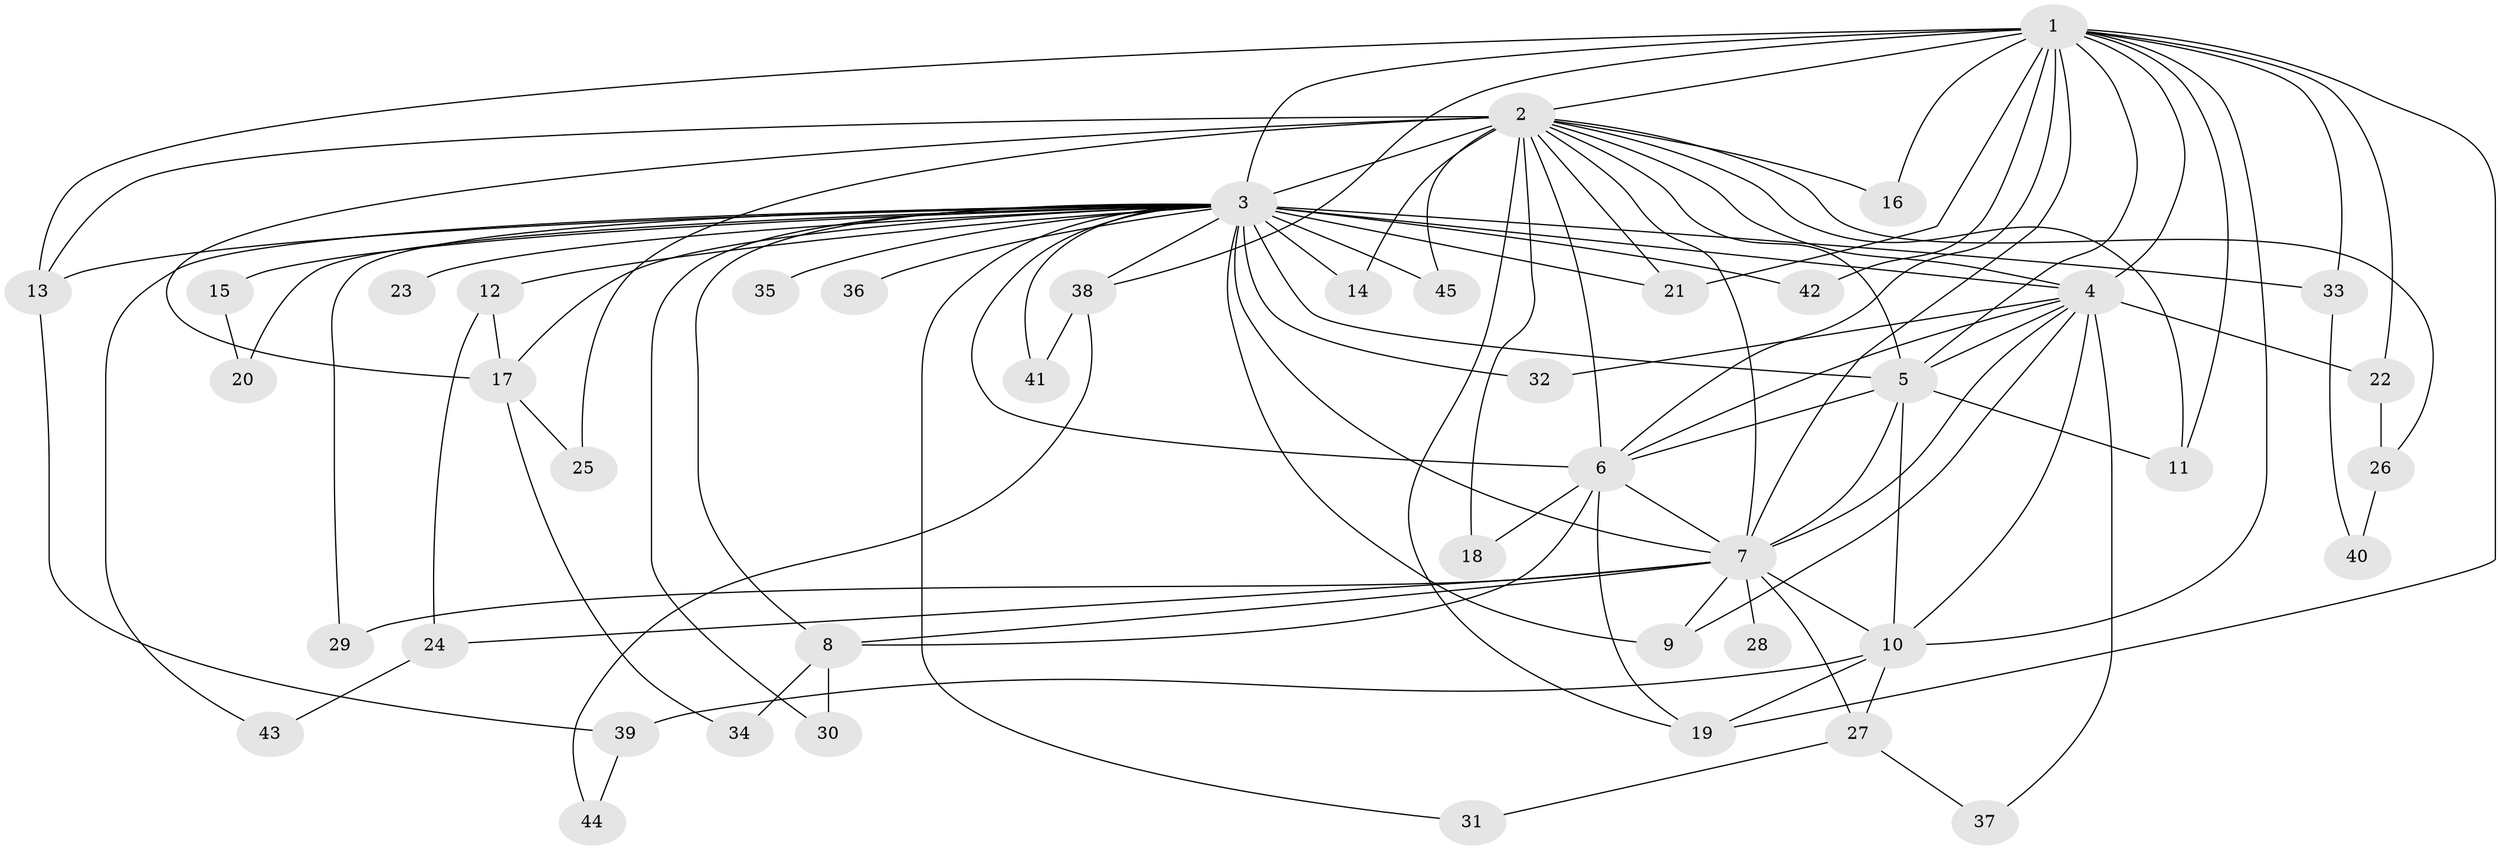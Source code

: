 // original degree distribution, {16: 0.022988505747126436, 25: 0.022988505747126436, 18: 0.011494252873563218, 17: 0.034482758620689655, 26: 0.011494252873563218, 19: 0.011494252873563218, 3: 0.21839080459770116, 5: 0.034482758620689655, 2: 0.5172413793103449, 4: 0.11494252873563218}
// Generated by graph-tools (version 1.1) at 2025/34/03/09/25 02:34:40]
// undirected, 45 vertices, 101 edges
graph export_dot {
graph [start="1"]
  node [color=gray90,style=filled];
  1;
  2;
  3;
  4;
  5;
  6;
  7;
  8;
  9;
  10;
  11;
  12;
  13;
  14;
  15;
  16;
  17;
  18;
  19;
  20;
  21;
  22;
  23;
  24;
  25;
  26;
  27;
  28;
  29;
  30;
  31;
  32;
  33;
  34;
  35;
  36;
  37;
  38;
  39;
  40;
  41;
  42;
  43;
  44;
  45;
  1 -- 2 [weight=4.0];
  1 -- 3 [weight=4.0];
  1 -- 4 [weight=3.0];
  1 -- 5 [weight=3.0];
  1 -- 6 [weight=2.0];
  1 -- 7 [weight=2.0];
  1 -- 10 [weight=1.0];
  1 -- 11 [weight=2.0];
  1 -- 13 [weight=1.0];
  1 -- 16 [weight=1.0];
  1 -- 19 [weight=1.0];
  1 -- 21 [weight=1.0];
  1 -- 22 [weight=1.0];
  1 -- 33 [weight=1.0];
  1 -- 38 [weight=1.0];
  1 -- 42 [weight=1.0];
  2 -- 3 [weight=9.0];
  2 -- 4 [weight=2.0];
  2 -- 5 [weight=2.0];
  2 -- 6 [weight=3.0];
  2 -- 7 [weight=2.0];
  2 -- 11 [weight=2.0];
  2 -- 13 [weight=3.0];
  2 -- 14 [weight=1.0];
  2 -- 16 [weight=2.0];
  2 -- 17 [weight=1.0];
  2 -- 18 [weight=2.0];
  2 -- 19 [weight=1.0];
  2 -- 21 [weight=1.0];
  2 -- 25 [weight=1.0];
  2 -- 26 [weight=1.0];
  2 -- 45 [weight=1.0];
  3 -- 4 [weight=2.0];
  3 -- 5 [weight=15.0];
  3 -- 6 [weight=3.0];
  3 -- 7 [weight=3.0];
  3 -- 8 [weight=3.0];
  3 -- 9 [weight=1.0];
  3 -- 12 [weight=3.0];
  3 -- 13 [weight=1.0];
  3 -- 14 [weight=1.0];
  3 -- 15 [weight=1.0];
  3 -- 17 [weight=1.0];
  3 -- 20 [weight=1.0];
  3 -- 21 [weight=1.0];
  3 -- 23 [weight=2.0];
  3 -- 29 [weight=1.0];
  3 -- 30 [weight=1.0];
  3 -- 31 [weight=1.0];
  3 -- 32 [weight=1.0];
  3 -- 33 [weight=1.0];
  3 -- 35 [weight=1.0];
  3 -- 36 [weight=1.0];
  3 -- 38 [weight=1.0];
  3 -- 41 [weight=1.0];
  3 -- 42 [weight=1.0];
  3 -- 43 [weight=1.0];
  3 -- 45 [weight=1.0];
  4 -- 5 [weight=1.0];
  4 -- 6 [weight=1.0];
  4 -- 7 [weight=2.0];
  4 -- 9 [weight=1.0];
  4 -- 10 [weight=1.0];
  4 -- 22 [weight=1.0];
  4 -- 32 [weight=1.0];
  4 -- 37 [weight=1.0];
  5 -- 6 [weight=1.0];
  5 -- 7 [weight=1.0];
  5 -- 10 [weight=1.0];
  5 -- 11 [weight=1.0];
  6 -- 7 [weight=1.0];
  6 -- 8 [weight=4.0];
  6 -- 18 [weight=1.0];
  6 -- 19 [weight=1.0];
  7 -- 8 [weight=1.0];
  7 -- 9 [weight=1.0];
  7 -- 10 [weight=1.0];
  7 -- 24 [weight=1.0];
  7 -- 27 [weight=1.0];
  7 -- 28 [weight=1.0];
  7 -- 29 [weight=1.0];
  8 -- 30 [weight=1.0];
  8 -- 34 [weight=2.0];
  10 -- 19 [weight=1.0];
  10 -- 27 [weight=1.0];
  10 -- 39 [weight=1.0];
  12 -- 17 [weight=1.0];
  12 -- 24 [weight=2.0];
  13 -- 39 [weight=1.0];
  15 -- 20 [weight=1.0];
  17 -- 25 [weight=1.0];
  17 -- 34 [weight=1.0];
  22 -- 26 [weight=1.0];
  24 -- 43 [weight=1.0];
  26 -- 40 [weight=1.0];
  27 -- 31 [weight=1.0];
  27 -- 37 [weight=1.0];
  33 -- 40 [weight=1.0];
  38 -- 41 [weight=1.0];
  38 -- 44 [weight=1.0];
  39 -- 44 [weight=1.0];
}
